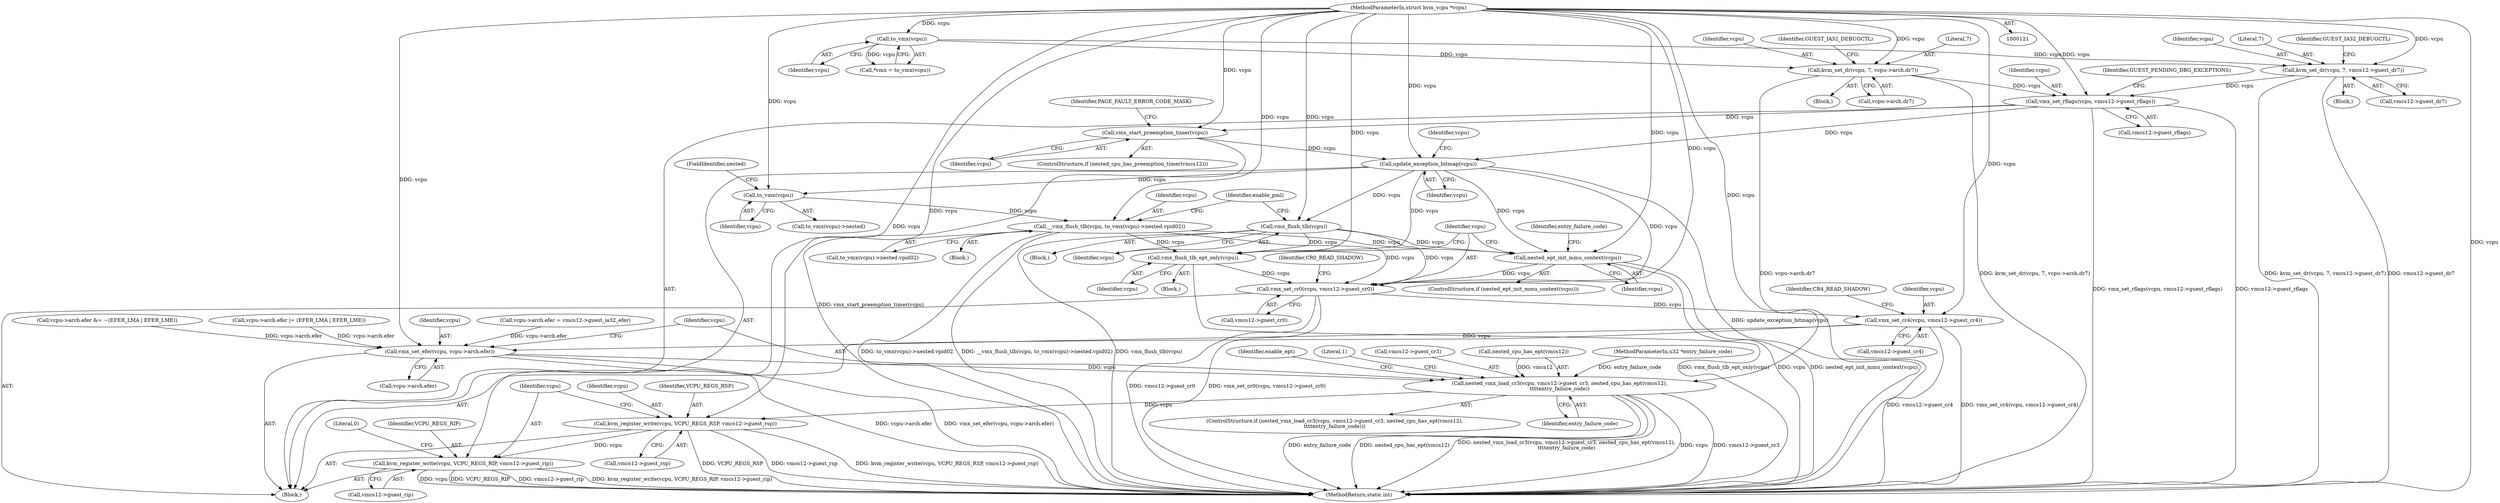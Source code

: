 digraph "0_linux_51aa68e7d57e3217192d88ce90fd5b8ef29ec94f@API" {
"1000673" [label="(Call,update_exception_bitmap(vcpu))"];
"1000396" [label="(Call,vmx_set_rflags(vcpu, vmcs12->guest_rflags))"];
"1000323" [label="(Call,kvm_set_dr(vcpu, 7, vmcs12->guest_dr7))"];
"1000130" [label="(Call,to_vmx(vcpu))"];
"1000122" [label="(MethodParameterIn,struct kvm_vcpu *vcpu)"];
"1000336" [label="(Call,kvm_set_dr(vcpu, 7, vcpu->arch.dr7))"];
"1000488" [label="(Call,vmx_start_preemption_timer(vcpu))"];
"1000839" [label="(Call,to_vmx(vcpu))"];
"1000835" [label="(Call,__vmx_flush_tlb(vcpu, to_vmx(vcpu)->nested.vpid02))"];
"1000875" [label="(Call,nested_ept_init_mmu_context(vcpu))"];
"1000892" [label="(Call,vmx_set_cr0(vcpu, vmcs12->guest_cr0))"];
"1000901" [label="(Call,vmx_set_cr4(vcpu, vmcs12->guest_cr4))"];
"1000954" [label="(Call,vmx_set_efer(vcpu, vcpu->arch.efer))"];
"1000962" [label="(Call,nested_vmx_load_cr3(vcpu, vmcs12->guest_cr3, nested_cpu_has_ept(vmcs12),\n\t\t\t\tentry_failure_code))"];
"1001007" [label="(Call,kvm_register_write(vcpu, VCPU_REGS_RSP, vmcs12->guest_rsp))"];
"1001013" [label="(Call,kvm_register_write(vcpu, VCPU_REGS_RIP, vmcs12->guest_rip))"];
"1000890" [label="(Call,vmx_flush_tlb_ept_only(vcpu))"];
"1000850" [label="(Call,vmx_flush_tlb(vcpu))"];
"1000339" [label="(Call,vcpu->arch.dr7)"];
"1000840" [label="(Identifier,vcpu)"];
"1000678" [label="(Identifier,vcpu)"];
"1000880" [label="(Identifier,entry_failure_code)"];
"1000944" [label="(Call,vcpu->arch.efer &= ~(EFER_LMA | EFER_LME))"];
"1000969" [label="(Identifier,entry_failure_code)"];
"1000889" [label="(Block,)"];
"1000335" [label="(Block,)"];
"1001015" [label="(Identifier,VCPU_REGS_RIP)"];
"1000402" [label="(Identifier,GUEST_PENDING_DBG_EXCEPTIONS)"];
"1000971" [label="(Literal,1)"];
"1000485" [label="(ControlStructure,if (nested_cpu_has_preemption_timer(vmcs12)))"];
"1000396" [label="(Call,vmx_set_rflags(vcpu, vmcs12->guest_rflags))"];
"1000844" [label="(Block,)"];
"1000836" [label="(Identifier,vcpu)"];
"1000876" [label="(Identifier,vcpu)"];
"1000130" [label="(Call,to_vmx(vcpu))"];
"1000964" [label="(Call,vmcs12->guest_cr3)"];
"1000967" [label="(Call,nested_cpu_has_ept(vmcs12))"];
"1000835" [label="(Call,__vmx_flush_tlb(vcpu, to_vmx(vcpu)->nested.vpid02))"];
"1001008" [label="(Identifier,vcpu)"];
"1000851" [label="(Identifier,vcpu)"];
"1000902" [label="(Identifier,vcpu)"];
"1000898" [label="(Identifier,CR0_READ_SHADOW)"];
"1000961" [label="(ControlStructure,if (nested_vmx_load_cr3(vcpu, vmcs12->guest_cr3, nested_cpu_has_ept(vmcs12),\n\t\t\t\tentry_failure_code)))"];
"1000324" [label="(Identifier,vcpu)"];
"1000126" [label="(Block,)"];
"1000825" [label="(Block,)"];
"1001010" [label="(Call,vmcs12->guest_rsp)"];
"1000323" [label="(Call,kvm_set_dr(vcpu, 7, vmcs12->guest_dr7))"];
"1000853" [label="(Identifier,enable_pml)"];
"1000325" [label="(Literal,7)"];
"1000131" [label="(Identifier,vcpu)"];
"1000673" [label="(Call,update_exception_bitmap(vcpu))"];
"1000934" [label="(Call,vcpu->arch.efer |= (EFER_LMA | EFER_LME))"];
"1000125" [label="(MethodParameterIn,u32 *entry_failure_code)"];
"1000491" [label="(Identifier,PAGE_FAULT_ERROR_CODE_MASK)"];
"1000322" [label="(Block,)"];
"1000874" [label="(ControlStructure,if (nested_ept_init_mmu_context(vcpu)))"];
"1000956" [label="(Call,vcpu->arch.efer)"];
"1000839" [label="(Call,to_vmx(vcpu))"];
"1000674" [label="(Identifier,vcpu)"];
"1000974" [label="(Identifier,enable_ept)"];
"1000841" [label="(FieldIdentifier,nested)"];
"1000398" [label="(Call,vmcs12->guest_rflags)"];
"1001021" [label="(MethodReturn,static int)"];
"1000338" [label="(Literal,7)"];
"1000837" [label="(Call,to_vmx(vcpu)->nested.vpid02)"];
"1000955" [label="(Identifier,vcpu)"];
"1000918" [label="(Call,vcpu->arch.efer = vmcs12->guest_ia32_efer)"];
"1000893" [label="(Identifier,vcpu)"];
"1001013" [label="(Call,kvm_register_write(vcpu, VCPU_REGS_RIP, vmcs12->guest_rip))"];
"1000337" [label="(Identifier,vcpu)"];
"1000907" [label="(Identifier,CR4_READ_SHADOW)"];
"1001016" [label="(Call,vmcs12->guest_rip)"];
"1000336" [label="(Call,kvm_set_dr(vcpu, 7, vcpu->arch.dr7))"];
"1000892" [label="(Call,vmx_set_cr0(vcpu, vmcs12->guest_cr0))"];
"1000488" [label="(Call,vmx_start_preemption_timer(vcpu))"];
"1000397" [label="(Identifier,vcpu)"];
"1000850" [label="(Call,vmx_flush_tlb(vcpu))"];
"1000963" [label="(Identifier,vcpu)"];
"1000838" [label="(Call,to_vmx(vcpu)->nested)"];
"1000128" [label="(Call,*vmx = to_vmx(vcpu))"];
"1001014" [label="(Identifier,vcpu)"];
"1001009" [label="(Identifier,VCPU_REGS_RSP)"];
"1000962" [label="(Call,nested_vmx_load_cr3(vcpu, vmcs12->guest_cr3, nested_cpu_has_ept(vmcs12),\n\t\t\t\tentry_failure_code))"];
"1000345" [label="(Identifier,GUEST_IA32_DEBUGCTL)"];
"1001020" [label="(Literal,0)"];
"1000122" [label="(MethodParameterIn,struct kvm_vcpu *vcpu)"];
"1000891" [label="(Identifier,vcpu)"];
"1000875" [label="(Call,nested_ept_init_mmu_context(vcpu))"];
"1000894" [label="(Call,vmcs12->guest_cr0)"];
"1000890" [label="(Call,vmx_flush_tlb_ept_only(vcpu))"];
"1001007" [label="(Call,kvm_register_write(vcpu, VCPU_REGS_RSP, vmcs12->guest_rsp))"];
"1000330" [label="(Identifier,GUEST_IA32_DEBUGCTL)"];
"1000903" [label="(Call,vmcs12->guest_cr4)"];
"1000901" [label="(Call,vmx_set_cr4(vcpu, vmcs12->guest_cr4))"];
"1000326" [label="(Call,vmcs12->guest_dr7)"];
"1000954" [label="(Call,vmx_set_efer(vcpu, vcpu->arch.efer))"];
"1000489" [label="(Identifier,vcpu)"];
"1000673" -> "1000126"  [label="AST: "];
"1000673" -> "1000674"  [label="CFG: "];
"1000674" -> "1000673"  [label="AST: "];
"1000678" -> "1000673"  [label="CFG: "];
"1000673" -> "1001021"  [label="DDG: update_exception_bitmap(vcpu)"];
"1000396" -> "1000673"  [label="DDG: vcpu"];
"1000488" -> "1000673"  [label="DDG: vcpu"];
"1000122" -> "1000673"  [label="DDG: vcpu"];
"1000673" -> "1000839"  [label="DDG: vcpu"];
"1000673" -> "1000850"  [label="DDG: vcpu"];
"1000673" -> "1000875"  [label="DDG: vcpu"];
"1000673" -> "1000890"  [label="DDG: vcpu"];
"1000673" -> "1000892"  [label="DDG: vcpu"];
"1000396" -> "1000126"  [label="AST: "];
"1000396" -> "1000398"  [label="CFG: "];
"1000397" -> "1000396"  [label="AST: "];
"1000398" -> "1000396"  [label="AST: "];
"1000402" -> "1000396"  [label="CFG: "];
"1000396" -> "1001021"  [label="DDG: vmx_set_rflags(vcpu, vmcs12->guest_rflags)"];
"1000396" -> "1001021"  [label="DDG: vmcs12->guest_rflags"];
"1000323" -> "1000396"  [label="DDG: vcpu"];
"1000336" -> "1000396"  [label="DDG: vcpu"];
"1000122" -> "1000396"  [label="DDG: vcpu"];
"1000396" -> "1000488"  [label="DDG: vcpu"];
"1000323" -> "1000322"  [label="AST: "];
"1000323" -> "1000326"  [label="CFG: "];
"1000324" -> "1000323"  [label="AST: "];
"1000325" -> "1000323"  [label="AST: "];
"1000326" -> "1000323"  [label="AST: "];
"1000330" -> "1000323"  [label="CFG: "];
"1000323" -> "1001021"  [label="DDG: vmcs12->guest_dr7"];
"1000323" -> "1001021"  [label="DDG: kvm_set_dr(vcpu, 7, vmcs12->guest_dr7)"];
"1000130" -> "1000323"  [label="DDG: vcpu"];
"1000122" -> "1000323"  [label="DDG: vcpu"];
"1000130" -> "1000128"  [label="AST: "];
"1000130" -> "1000131"  [label="CFG: "];
"1000131" -> "1000130"  [label="AST: "];
"1000128" -> "1000130"  [label="CFG: "];
"1000130" -> "1000128"  [label="DDG: vcpu"];
"1000122" -> "1000130"  [label="DDG: vcpu"];
"1000130" -> "1000336"  [label="DDG: vcpu"];
"1000122" -> "1000121"  [label="AST: "];
"1000122" -> "1001021"  [label="DDG: vcpu"];
"1000122" -> "1000336"  [label="DDG: vcpu"];
"1000122" -> "1000488"  [label="DDG: vcpu"];
"1000122" -> "1000835"  [label="DDG: vcpu"];
"1000122" -> "1000839"  [label="DDG: vcpu"];
"1000122" -> "1000850"  [label="DDG: vcpu"];
"1000122" -> "1000875"  [label="DDG: vcpu"];
"1000122" -> "1000890"  [label="DDG: vcpu"];
"1000122" -> "1000892"  [label="DDG: vcpu"];
"1000122" -> "1000901"  [label="DDG: vcpu"];
"1000122" -> "1000954"  [label="DDG: vcpu"];
"1000122" -> "1000962"  [label="DDG: vcpu"];
"1000122" -> "1001007"  [label="DDG: vcpu"];
"1000122" -> "1001013"  [label="DDG: vcpu"];
"1000336" -> "1000335"  [label="AST: "];
"1000336" -> "1000339"  [label="CFG: "];
"1000337" -> "1000336"  [label="AST: "];
"1000338" -> "1000336"  [label="AST: "];
"1000339" -> "1000336"  [label="AST: "];
"1000345" -> "1000336"  [label="CFG: "];
"1000336" -> "1001021"  [label="DDG: vcpu->arch.dr7"];
"1000336" -> "1001021"  [label="DDG: kvm_set_dr(vcpu, 7, vcpu->arch.dr7)"];
"1000488" -> "1000485"  [label="AST: "];
"1000488" -> "1000489"  [label="CFG: "];
"1000489" -> "1000488"  [label="AST: "];
"1000491" -> "1000488"  [label="CFG: "];
"1000488" -> "1001021"  [label="DDG: vmx_start_preemption_timer(vcpu)"];
"1000839" -> "1000838"  [label="AST: "];
"1000839" -> "1000840"  [label="CFG: "];
"1000840" -> "1000839"  [label="AST: "];
"1000841" -> "1000839"  [label="CFG: "];
"1000839" -> "1000835"  [label="DDG: vcpu"];
"1000835" -> "1000825"  [label="AST: "];
"1000835" -> "1000837"  [label="CFG: "];
"1000836" -> "1000835"  [label="AST: "];
"1000837" -> "1000835"  [label="AST: "];
"1000853" -> "1000835"  [label="CFG: "];
"1000835" -> "1001021"  [label="DDG: __vmx_flush_tlb(vcpu, to_vmx(vcpu)->nested.vpid02)"];
"1000835" -> "1001021"  [label="DDG: to_vmx(vcpu)->nested.vpid02"];
"1000835" -> "1000875"  [label="DDG: vcpu"];
"1000835" -> "1000890"  [label="DDG: vcpu"];
"1000835" -> "1000892"  [label="DDG: vcpu"];
"1000875" -> "1000874"  [label="AST: "];
"1000875" -> "1000876"  [label="CFG: "];
"1000876" -> "1000875"  [label="AST: "];
"1000880" -> "1000875"  [label="CFG: "];
"1000893" -> "1000875"  [label="CFG: "];
"1000875" -> "1001021"  [label="DDG: vcpu"];
"1000875" -> "1001021"  [label="DDG: nested_ept_init_mmu_context(vcpu)"];
"1000850" -> "1000875"  [label="DDG: vcpu"];
"1000875" -> "1000892"  [label="DDG: vcpu"];
"1000892" -> "1000126"  [label="AST: "];
"1000892" -> "1000894"  [label="CFG: "];
"1000893" -> "1000892"  [label="AST: "];
"1000894" -> "1000892"  [label="AST: "];
"1000898" -> "1000892"  [label="CFG: "];
"1000892" -> "1001021"  [label="DDG: vmx_set_cr0(vcpu, vmcs12->guest_cr0)"];
"1000892" -> "1001021"  [label="DDG: vmcs12->guest_cr0"];
"1000850" -> "1000892"  [label="DDG: vcpu"];
"1000890" -> "1000892"  [label="DDG: vcpu"];
"1000892" -> "1000901"  [label="DDG: vcpu"];
"1000901" -> "1000126"  [label="AST: "];
"1000901" -> "1000903"  [label="CFG: "];
"1000902" -> "1000901"  [label="AST: "];
"1000903" -> "1000901"  [label="AST: "];
"1000907" -> "1000901"  [label="CFG: "];
"1000901" -> "1001021"  [label="DDG: vmcs12->guest_cr4"];
"1000901" -> "1001021"  [label="DDG: vmx_set_cr4(vcpu, vmcs12->guest_cr4)"];
"1000901" -> "1000954"  [label="DDG: vcpu"];
"1000954" -> "1000126"  [label="AST: "];
"1000954" -> "1000956"  [label="CFG: "];
"1000955" -> "1000954"  [label="AST: "];
"1000956" -> "1000954"  [label="AST: "];
"1000963" -> "1000954"  [label="CFG: "];
"1000954" -> "1001021"  [label="DDG: vmx_set_efer(vcpu, vcpu->arch.efer)"];
"1000954" -> "1001021"  [label="DDG: vcpu->arch.efer"];
"1000934" -> "1000954"  [label="DDG: vcpu->arch.efer"];
"1000918" -> "1000954"  [label="DDG: vcpu->arch.efer"];
"1000944" -> "1000954"  [label="DDG: vcpu->arch.efer"];
"1000954" -> "1000962"  [label="DDG: vcpu"];
"1000962" -> "1000961"  [label="AST: "];
"1000962" -> "1000969"  [label="CFG: "];
"1000963" -> "1000962"  [label="AST: "];
"1000964" -> "1000962"  [label="AST: "];
"1000967" -> "1000962"  [label="AST: "];
"1000969" -> "1000962"  [label="AST: "];
"1000971" -> "1000962"  [label="CFG: "];
"1000974" -> "1000962"  [label="CFG: "];
"1000962" -> "1001021"  [label="DDG: vmcs12->guest_cr3"];
"1000962" -> "1001021"  [label="DDG: entry_failure_code"];
"1000962" -> "1001021"  [label="DDG: nested_cpu_has_ept(vmcs12)"];
"1000962" -> "1001021"  [label="DDG: nested_vmx_load_cr3(vcpu, vmcs12->guest_cr3, nested_cpu_has_ept(vmcs12),\n\t\t\t\tentry_failure_code)"];
"1000962" -> "1001021"  [label="DDG: vcpu"];
"1000967" -> "1000962"  [label="DDG: vmcs12"];
"1000125" -> "1000962"  [label="DDG: entry_failure_code"];
"1000962" -> "1001007"  [label="DDG: vcpu"];
"1001007" -> "1000126"  [label="AST: "];
"1001007" -> "1001010"  [label="CFG: "];
"1001008" -> "1001007"  [label="AST: "];
"1001009" -> "1001007"  [label="AST: "];
"1001010" -> "1001007"  [label="AST: "];
"1001014" -> "1001007"  [label="CFG: "];
"1001007" -> "1001021"  [label="DDG: kvm_register_write(vcpu, VCPU_REGS_RSP, vmcs12->guest_rsp)"];
"1001007" -> "1001021"  [label="DDG: VCPU_REGS_RSP"];
"1001007" -> "1001021"  [label="DDG: vmcs12->guest_rsp"];
"1001007" -> "1001013"  [label="DDG: vcpu"];
"1001013" -> "1000126"  [label="AST: "];
"1001013" -> "1001016"  [label="CFG: "];
"1001014" -> "1001013"  [label="AST: "];
"1001015" -> "1001013"  [label="AST: "];
"1001016" -> "1001013"  [label="AST: "];
"1001020" -> "1001013"  [label="CFG: "];
"1001013" -> "1001021"  [label="DDG: VCPU_REGS_RIP"];
"1001013" -> "1001021"  [label="DDG: vmcs12->guest_rip"];
"1001013" -> "1001021"  [label="DDG: kvm_register_write(vcpu, VCPU_REGS_RIP, vmcs12->guest_rip)"];
"1001013" -> "1001021"  [label="DDG: vcpu"];
"1000890" -> "1000889"  [label="AST: "];
"1000890" -> "1000891"  [label="CFG: "];
"1000891" -> "1000890"  [label="AST: "];
"1000893" -> "1000890"  [label="CFG: "];
"1000890" -> "1001021"  [label="DDG: vmx_flush_tlb_ept_only(vcpu)"];
"1000850" -> "1000890"  [label="DDG: vcpu"];
"1000850" -> "1000844"  [label="AST: "];
"1000850" -> "1000851"  [label="CFG: "];
"1000851" -> "1000850"  [label="AST: "];
"1000853" -> "1000850"  [label="CFG: "];
"1000850" -> "1001021"  [label="DDG: vmx_flush_tlb(vcpu)"];
}

